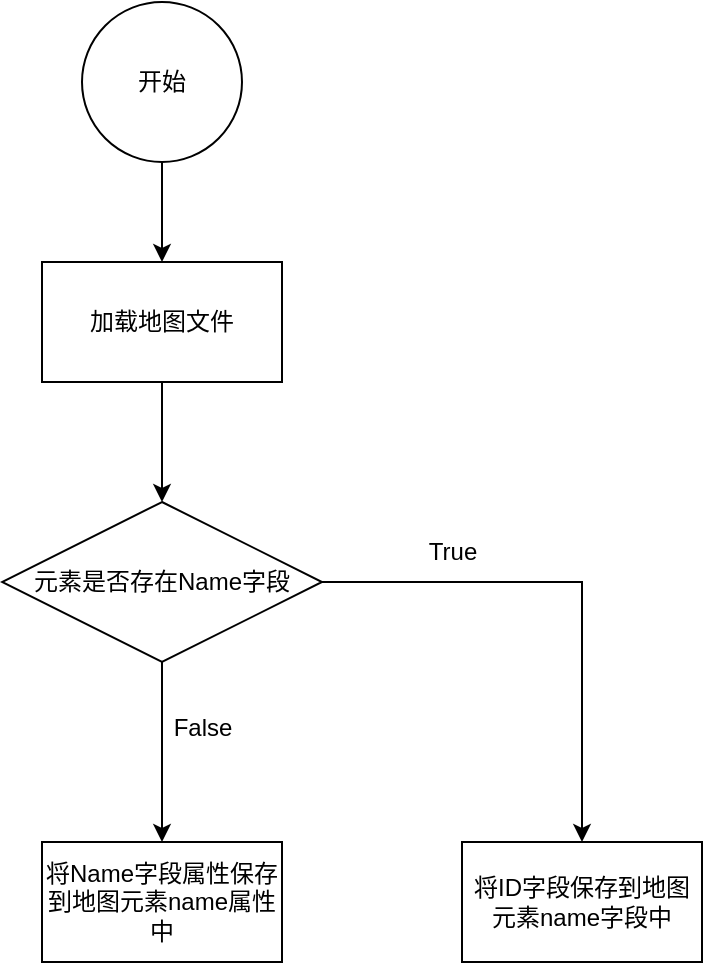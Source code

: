 <mxfile version="24.7.7">
  <diagram name="第 1 页" id="xvpl26SNtnul0AfIKjLn">
    <mxGraphModel dx="1136" dy="655" grid="1" gridSize="10" guides="1" tooltips="1" connect="1" arrows="1" fold="1" page="1" pageScale="1" pageWidth="827" pageHeight="1169" math="0" shadow="0">
      <root>
        <mxCell id="0" />
        <mxCell id="1" parent="0" />
        <mxCell id="0mVLWJtBHGWq4rqNhBsn-3" value="" style="edgeStyle=orthogonalEdgeStyle;rounded=0;orthogonalLoop=1;jettySize=auto;html=1;" edge="1" parent="1" source="0mVLWJtBHGWq4rqNhBsn-11" target="0mVLWJtBHGWq4rqNhBsn-2">
          <mxGeometry relative="1" as="geometry" />
        </mxCell>
        <mxCell id="0mVLWJtBHGWq4rqNhBsn-1" value="开始" style="ellipse;whiteSpace=wrap;html=1;aspect=fixed;" vertex="1" parent="1">
          <mxGeometry x="60" y="20" width="80" height="80" as="geometry" />
        </mxCell>
        <mxCell id="0mVLWJtBHGWq4rqNhBsn-5" value="" style="edgeStyle=orthogonalEdgeStyle;rounded=0;orthogonalLoop=1;jettySize=auto;html=1;" edge="1" parent="1" source="0mVLWJtBHGWq4rqNhBsn-2" target="0mVLWJtBHGWq4rqNhBsn-4">
          <mxGeometry relative="1" as="geometry" />
        </mxCell>
        <mxCell id="0mVLWJtBHGWq4rqNhBsn-7" value="" style="edgeStyle=orthogonalEdgeStyle;rounded=0;orthogonalLoop=1;jettySize=auto;html=1;" edge="1" parent="1" source="0mVLWJtBHGWq4rqNhBsn-2" target="0mVLWJtBHGWq4rqNhBsn-6">
          <mxGeometry relative="1" as="geometry" />
        </mxCell>
        <mxCell id="0mVLWJtBHGWq4rqNhBsn-2" value="元素是否存在Name字段" style="rhombus;whiteSpace=wrap;html=1;" vertex="1" parent="1">
          <mxGeometry x="20" y="270" width="160" height="80" as="geometry" />
        </mxCell>
        <mxCell id="0mVLWJtBHGWq4rqNhBsn-4" value="将Name字段属性保存到地图元素name属性中" style="whiteSpace=wrap;html=1;" vertex="1" parent="1">
          <mxGeometry x="40" y="440" width="120" height="60" as="geometry" />
        </mxCell>
        <mxCell id="0mVLWJtBHGWq4rqNhBsn-6" value="将ID字段保存到地图元素name字段中" style="whiteSpace=wrap;html=1;" vertex="1" parent="1">
          <mxGeometry x="250" y="440" width="120" height="60" as="geometry" />
        </mxCell>
        <mxCell id="0mVLWJtBHGWq4rqNhBsn-8" value="False" style="text;html=1;align=center;verticalAlign=middle;resizable=0;points=[];autosize=1;strokeColor=none;fillColor=none;" vertex="1" parent="1">
          <mxGeometry x="95" y="368" width="50" height="30" as="geometry" />
        </mxCell>
        <mxCell id="0mVLWJtBHGWq4rqNhBsn-9" value="True" style="text;html=1;align=center;verticalAlign=middle;resizable=0;points=[];autosize=1;strokeColor=none;fillColor=none;" vertex="1" parent="1">
          <mxGeometry x="220" y="280" width="50" height="30" as="geometry" />
        </mxCell>
        <mxCell id="0mVLWJtBHGWq4rqNhBsn-12" value="" style="edgeStyle=orthogonalEdgeStyle;rounded=0;orthogonalLoop=1;jettySize=auto;html=1;" edge="1" parent="1" source="0mVLWJtBHGWq4rqNhBsn-1" target="0mVLWJtBHGWq4rqNhBsn-11">
          <mxGeometry relative="1" as="geometry">
            <mxPoint x="100" y="120" as="sourcePoint" />
            <mxPoint x="100" y="270" as="targetPoint" />
          </mxGeometry>
        </mxCell>
        <mxCell id="0mVLWJtBHGWq4rqNhBsn-11" value="加载地图文件" style="whiteSpace=wrap;html=1;" vertex="1" parent="1">
          <mxGeometry x="40" y="150" width="120" height="60" as="geometry" />
        </mxCell>
      </root>
    </mxGraphModel>
  </diagram>
</mxfile>

